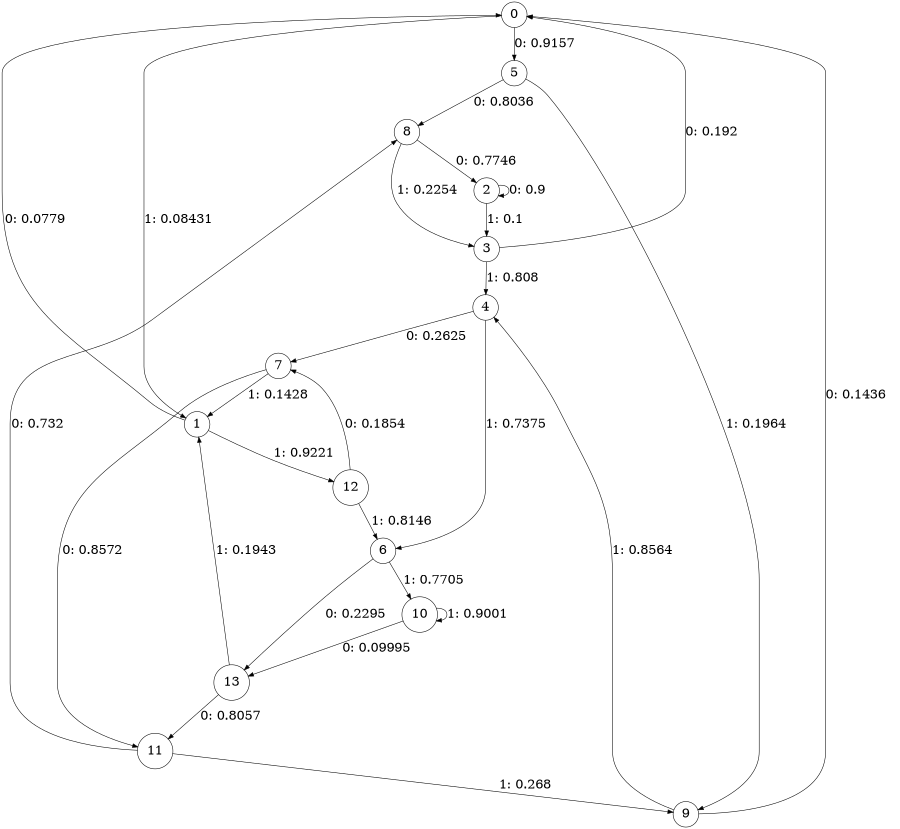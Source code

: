digraph "phase1random.txt" {
size = "6,8.5";
ratio = "fill";
node [shape = circle];
node [fontsize = 24];
edge [fontsize = 24];
0 -> 5 [label = "0: 0.9157   "];
0 -> 1 [label = "1: 0.08431  "];
1 -> 0 [label = "0: 0.0779   "];
1 -> 12 [label = "1: 0.9221   "];
2 -> 2 [label = "0: 0.9      "];
2 -> 3 [label = "1: 0.1      "];
3 -> 0 [label = "0: 0.192    "];
3 -> 4 [label = "1: 0.808    "];
4 -> 7 [label = "0: 0.2625   "];
4 -> 6 [label = "1: 0.7375   "];
5 -> 8 [label = "0: 0.8036   "];
5 -> 9 [label = "1: 0.1964   "];
6 -> 13 [label = "0: 0.2295   "];
6 -> 10 [label = "1: 0.7705   "];
7 -> 11 [label = "0: 0.8572   "];
7 -> 1 [label = "1: 0.1428   "];
8 -> 2 [label = "0: 0.7746   "];
8 -> 3 [label = "1: 0.2254   "];
9 -> 0 [label = "0: 0.1436   "];
9 -> 4 [label = "1: 0.8564   "];
10 -> 13 [label = "0: 0.09995  "];
10 -> 10 [label = "1: 0.9001   "];
11 -> 8 [label = "0: 0.732    "];
11 -> 9 [label = "1: 0.268    "];
12 -> 7 [label = "0: 0.1854   "];
12 -> 6 [label = "1: 0.8146   "];
13 -> 11 [label = "0: 0.8057   "];
13 -> 1 [label = "1: 0.1943   "];
}
